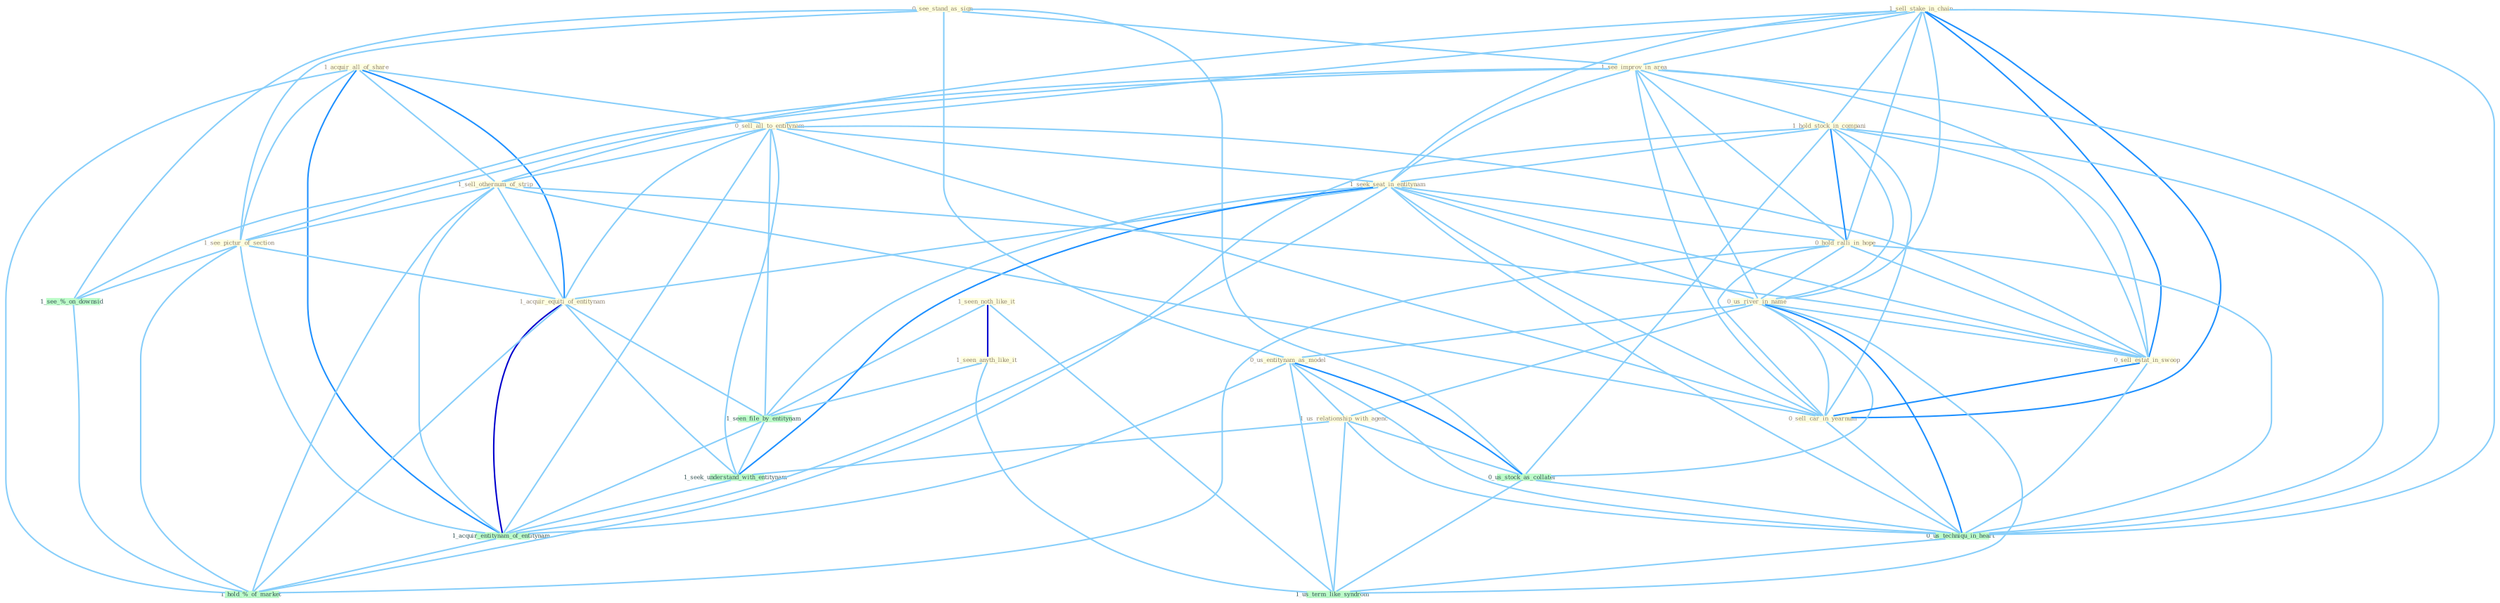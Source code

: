 Graph G{ 
    node
    [shape=polygon,style=filled,width=.5,height=.06,color="#BDFCC9",fixedsize=true,fontsize=4,
    fontcolor="#2f4f4f"];
    {node
    [color="#ffffe0", fontcolor="#8b7d6b"] "1_seen_noth_like_it " "1_sell_stake_in_chain " "1_acquir_all_of_share " "0_see_stand_as_sign " "0_sell_all_to_entitynam " "1_see_improv_in_area " "1_hold_stock_in_compani " "1_seek_seat_in_entitynam " "1_seen_anyth_like_it " "0_hold_ralli_in_hope " "0_us_river_in_name " "1_sell_othernum_of_strip " "0_us_entitynam_as_model " "0_sell_estat_in_swoop " "1_see_pictur_of_section " "0_sell_car_in_yearnum " "1_us_relationship_with_agenc " "1_acquir_equiti_of_entitynam "}
{node [color="#fff0f5", fontcolor="#b22222"]}
edge [color="#B0E2FF"];

	"1_seen_noth_like_it " -- "1_seen_anyth_like_it " [w="3", color="#0000cd" , len=0.6];
	"1_seen_noth_like_it " -- "1_seen_file_by_entitynam " [w="1", color="#87cefa" ];
	"1_seen_noth_like_it " -- "1_us_term_like_syndrom " [w="1", color="#87cefa" ];
	"1_sell_stake_in_chain " -- "0_sell_all_to_entitynam " [w="1", color="#87cefa" ];
	"1_sell_stake_in_chain " -- "1_see_improv_in_area " [w="1", color="#87cefa" ];
	"1_sell_stake_in_chain " -- "1_hold_stock_in_compani " [w="1", color="#87cefa" ];
	"1_sell_stake_in_chain " -- "1_seek_seat_in_entitynam " [w="1", color="#87cefa" ];
	"1_sell_stake_in_chain " -- "0_hold_ralli_in_hope " [w="1", color="#87cefa" ];
	"1_sell_stake_in_chain " -- "0_us_river_in_name " [w="1", color="#87cefa" ];
	"1_sell_stake_in_chain " -- "1_sell_othernum_of_strip " [w="1", color="#87cefa" ];
	"1_sell_stake_in_chain " -- "0_sell_estat_in_swoop " [w="2", color="#1e90ff" , len=0.8];
	"1_sell_stake_in_chain " -- "0_sell_car_in_yearnum " [w="2", color="#1e90ff" , len=0.8];
	"1_sell_stake_in_chain " -- "0_us_techniqu_in_heart " [w="1", color="#87cefa" ];
	"1_acquir_all_of_share " -- "0_sell_all_to_entitynam " [w="1", color="#87cefa" ];
	"1_acquir_all_of_share " -- "1_sell_othernum_of_strip " [w="1", color="#87cefa" ];
	"1_acquir_all_of_share " -- "1_see_pictur_of_section " [w="1", color="#87cefa" ];
	"1_acquir_all_of_share " -- "1_acquir_equiti_of_entitynam " [w="2", color="#1e90ff" , len=0.8];
	"1_acquir_all_of_share " -- "1_acquir_entitynam_of_entitynam " [w="2", color="#1e90ff" , len=0.8];
	"1_acquir_all_of_share " -- "1_hold_%_of_market " [w="1", color="#87cefa" ];
	"0_see_stand_as_sign " -- "1_see_improv_in_area " [w="1", color="#87cefa" ];
	"0_see_stand_as_sign " -- "0_us_entitynam_as_model " [w="1", color="#87cefa" ];
	"0_see_stand_as_sign " -- "1_see_pictur_of_section " [w="1", color="#87cefa" ];
	"0_see_stand_as_sign " -- "0_us_stock_as_collater " [w="1", color="#87cefa" ];
	"0_see_stand_as_sign " -- "1_see_%_on_downsid " [w="1", color="#87cefa" ];
	"0_sell_all_to_entitynam " -- "1_seek_seat_in_entitynam " [w="1", color="#87cefa" ];
	"0_sell_all_to_entitynam " -- "1_sell_othernum_of_strip " [w="1", color="#87cefa" ];
	"0_sell_all_to_entitynam " -- "0_sell_estat_in_swoop " [w="1", color="#87cefa" ];
	"0_sell_all_to_entitynam " -- "0_sell_car_in_yearnum " [w="1", color="#87cefa" ];
	"0_sell_all_to_entitynam " -- "1_acquir_equiti_of_entitynam " [w="1", color="#87cefa" ];
	"0_sell_all_to_entitynam " -- "1_seen_file_by_entitynam " [w="1", color="#87cefa" ];
	"0_sell_all_to_entitynam " -- "1_seek_understand_with_entitynam " [w="1", color="#87cefa" ];
	"0_sell_all_to_entitynam " -- "1_acquir_entitynam_of_entitynam " [w="1", color="#87cefa" ];
	"1_see_improv_in_area " -- "1_hold_stock_in_compani " [w="1", color="#87cefa" ];
	"1_see_improv_in_area " -- "1_seek_seat_in_entitynam " [w="1", color="#87cefa" ];
	"1_see_improv_in_area " -- "0_hold_ralli_in_hope " [w="1", color="#87cefa" ];
	"1_see_improv_in_area " -- "0_us_river_in_name " [w="1", color="#87cefa" ];
	"1_see_improv_in_area " -- "0_sell_estat_in_swoop " [w="1", color="#87cefa" ];
	"1_see_improv_in_area " -- "1_see_pictur_of_section " [w="1", color="#87cefa" ];
	"1_see_improv_in_area " -- "0_sell_car_in_yearnum " [w="1", color="#87cefa" ];
	"1_see_improv_in_area " -- "0_us_techniqu_in_heart " [w="1", color="#87cefa" ];
	"1_see_improv_in_area " -- "1_see_%_on_downsid " [w="1", color="#87cefa" ];
	"1_hold_stock_in_compani " -- "1_seek_seat_in_entitynam " [w="1", color="#87cefa" ];
	"1_hold_stock_in_compani " -- "0_hold_ralli_in_hope " [w="2", color="#1e90ff" , len=0.8];
	"1_hold_stock_in_compani " -- "0_us_river_in_name " [w="1", color="#87cefa" ];
	"1_hold_stock_in_compani " -- "0_sell_estat_in_swoop " [w="1", color="#87cefa" ];
	"1_hold_stock_in_compani " -- "0_sell_car_in_yearnum " [w="1", color="#87cefa" ];
	"1_hold_stock_in_compani " -- "0_us_stock_as_collater " [w="1", color="#87cefa" ];
	"1_hold_stock_in_compani " -- "0_us_techniqu_in_heart " [w="1", color="#87cefa" ];
	"1_hold_stock_in_compani " -- "1_hold_%_of_market " [w="1", color="#87cefa" ];
	"1_seek_seat_in_entitynam " -- "0_hold_ralli_in_hope " [w="1", color="#87cefa" ];
	"1_seek_seat_in_entitynam " -- "0_us_river_in_name " [w="1", color="#87cefa" ];
	"1_seek_seat_in_entitynam " -- "0_sell_estat_in_swoop " [w="1", color="#87cefa" ];
	"1_seek_seat_in_entitynam " -- "0_sell_car_in_yearnum " [w="1", color="#87cefa" ];
	"1_seek_seat_in_entitynam " -- "1_acquir_equiti_of_entitynam " [w="1", color="#87cefa" ];
	"1_seek_seat_in_entitynam " -- "1_seen_file_by_entitynam " [w="1", color="#87cefa" ];
	"1_seek_seat_in_entitynam " -- "1_seek_understand_with_entitynam " [w="2", color="#1e90ff" , len=0.8];
	"1_seek_seat_in_entitynam " -- "1_acquir_entitynam_of_entitynam " [w="1", color="#87cefa" ];
	"1_seek_seat_in_entitynam " -- "0_us_techniqu_in_heart " [w="1", color="#87cefa" ];
	"1_seen_anyth_like_it " -- "1_seen_file_by_entitynam " [w="1", color="#87cefa" ];
	"1_seen_anyth_like_it " -- "1_us_term_like_syndrom " [w="1", color="#87cefa" ];
	"0_hold_ralli_in_hope " -- "0_us_river_in_name " [w="1", color="#87cefa" ];
	"0_hold_ralli_in_hope " -- "0_sell_estat_in_swoop " [w="1", color="#87cefa" ];
	"0_hold_ralli_in_hope " -- "0_sell_car_in_yearnum " [w="1", color="#87cefa" ];
	"0_hold_ralli_in_hope " -- "0_us_techniqu_in_heart " [w="1", color="#87cefa" ];
	"0_hold_ralli_in_hope " -- "1_hold_%_of_market " [w="1", color="#87cefa" ];
	"0_us_river_in_name " -- "0_us_entitynam_as_model " [w="1", color="#87cefa" ];
	"0_us_river_in_name " -- "0_sell_estat_in_swoop " [w="1", color="#87cefa" ];
	"0_us_river_in_name " -- "0_sell_car_in_yearnum " [w="1", color="#87cefa" ];
	"0_us_river_in_name " -- "1_us_relationship_with_agenc " [w="1", color="#87cefa" ];
	"0_us_river_in_name " -- "0_us_stock_as_collater " [w="1", color="#87cefa" ];
	"0_us_river_in_name " -- "0_us_techniqu_in_heart " [w="2", color="#1e90ff" , len=0.8];
	"0_us_river_in_name " -- "1_us_term_like_syndrom " [w="1", color="#87cefa" ];
	"1_sell_othernum_of_strip " -- "0_sell_estat_in_swoop " [w="1", color="#87cefa" ];
	"1_sell_othernum_of_strip " -- "1_see_pictur_of_section " [w="1", color="#87cefa" ];
	"1_sell_othernum_of_strip " -- "0_sell_car_in_yearnum " [w="1", color="#87cefa" ];
	"1_sell_othernum_of_strip " -- "1_acquir_equiti_of_entitynam " [w="1", color="#87cefa" ];
	"1_sell_othernum_of_strip " -- "1_acquir_entitynam_of_entitynam " [w="1", color="#87cefa" ];
	"1_sell_othernum_of_strip " -- "1_hold_%_of_market " [w="1", color="#87cefa" ];
	"0_us_entitynam_as_model " -- "1_us_relationship_with_agenc " [w="1", color="#87cefa" ];
	"0_us_entitynam_as_model " -- "0_us_stock_as_collater " [w="2", color="#1e90ff" , len=0.8];
	"0_us_entitynam_as_model " -- "1_acquir_entitynam_of_entitynam " [w="1", color="#87cefa" ];
	"0_us_entitynam_as_model " -- "0_us_techniqu_in_heart " [w="1", color="#87cefa" ];
	"0_us_entitynam_as_model " -- "1_us_term_like_syndrom " [w="1", color="#87cefa" ];
	"0_sell_estat_in_swoop " -- "0_sell_car_in_yearnum " [w="2", color="#1e90ff" , len=0.8];
	"0_sell_estat_in_swoop " -- "0_us_techniqu_in_heart " [w="1", color="#87cefa" ];
	"1_see_pictur_of_section " -- "1_acquir_equiti_of_entitynam " [w="1", color="#87cefa" ];
	"1_see_pictur_of_section " -- "1_acquir_entitynam_of_entitynam " [w="1", color="#87cefa" ];
	"1_see_pictur_of_section " -- "1_see_%_on_downsid " [w="1", color="#87cefa" ];
	"1_see_pictur_of_section " -- "1_hold_%_of_market " [w="1", color="#87cefa" ];
	"0_sell_car_in_yearnum " -- "0_us_techniqu_in_heart " [w="1", color="#87cefa" ];
	"1_us_relationship_with_agenc " -- "0_us_stock_as_collater " [w="1", color="#87cefa" ];
	"1_us_relationship_with_agenc " -- "1_seek_understand_with_entitynam " [w="1", color="#87cefa" ];
	"1_us_relationship_with_agenc " -- "0_us_techniqu_in_heart " [w="1", color="#87cefa" ];
	"1_us_relationship_with_agenc " -- "1_us_term_like_syndrom " [w="1", color="#87cefa" ];
	"1_acquir_equiti_of_entitynam " -- "1_seen_file_by_entitynam " [w="1", color="#87cefa" ];
	"1_acquir_equiti_of_entitynam " -- "1_seek_understand_with_entitynam " [w="1", color="#87cefa" ];
	"1_acquir_equiti_of_entitynam " -- "1_acquir_entitynam_of_entitynam " [w="3", color="#0000cd" , len=0.6];
	"1_acquir_equiti_of_entitynam " -- "1_hold_%_of_market " [w="1", color="#87cefa" ];
	"1_seen_file_by_entitynam " -- "1_seek_understand_with_entitynam " [w="1", color="#87cefa" ];
	"1_seen_file_by_entitynam " -- "1_acquir_entitynam_of_entitynam " [w="1", color="#87cefa" ];
	"0_us_stock_as_collater " -- "0_us_techniqu_in_heart " [w="1", color="#87cefa" ];
	"0_us_stock_as_collater " -- "1_us_term_like_syndrom " [w="1", color="#87cefa" ];
	"1_seek_understand_with_entitynam " -- "1_acquir_entitynam_of_entitynam " [w="1", color="#87cefa" ];
	"1_acquir_entitynam_of_entitynam " -- "1_hold_%_of_market " [w="1", color="#87cefa" ];
	"0_us_techniqu_in_heart " -- "1_us_term_like_syndrom " [w="1", color="#87cefa" ];
	"1_see_%_on_downsid " -- "1_hold_%_of_market " [w="1", color="#87cefa" ];
}